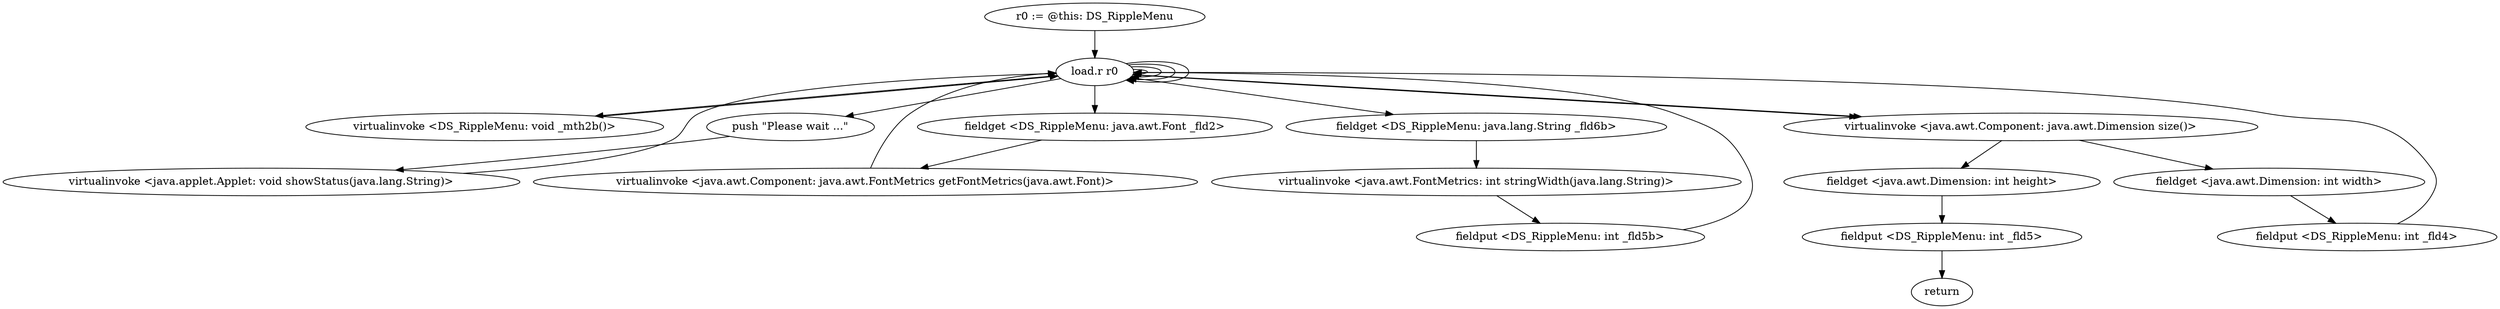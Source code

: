 digraph "" {
    "r0 := @this: DS_RippleMenu"
    "load.r r0"
    "r0 := @this: DS_RippleMenu"->"load.r r0";
    "virtualinvoke <DS_RippleMenu: void _mth2b()>"
    "load.r r0"->"virtualinvoke <DS_RippleMenu: void _mth2b()>";
    "virtualinvoke <DS_RippleMenu: void _mth2b()>"->"load.r r0";
    "push \"Please wait ...\""
    "load.r r0"->"push \"Please wait ...\"";
    "virtualinvoke <java.applet.Applet: void showStatus(java.lang.String)>"
    "push \"Please wait ...\""->"virtualinvoke <java.applet.Applet: void showStatus(java.lang.String)>";
    "virtualinvoke <java.applet.Applet: void showStatus(java.lang.String)>"->"load.r r0";
    "load.r r0"->"load.r r0";
    "load.r r0"->"load.r r0";
    "fieldget <DS_RippleMenu: java.awt.Font _fld2>"
    "load.r r0"->"fieldget <DS_RippleMenu: java.awt.Font _fld2>";
    "virtualinvoke <java.awt.Component: java.awt.FontMetrics getFontMetrics(java.awt.Font)>"
    "fieldget <DS_RippleMenu: java.awt.Font _fld2>"->"virtualinvoke <java.awt.Component: java.awt.FontMetrics getFontMetrics(java.awt.Font)>";
    "virtualinvoke <java.awt.Component: java.awt.FontMetrics getFontMetrics(java.awt.Font)>"->"load.r r0";
    "fieldget <DS_RippleMenu: java.lang.String _fld6b>"
    "load.r r0"->"fieldget <DS_RippleMenu: java.lang.String _fld6b>";
    "virtualinvoke <java.awt.FontMetrics: int stringWidth(java.lang.String)>"
    "fieldget <DS_RippleMenu: java.lang.String _fld6b>"->"virtualinvoke <java.awt.FontMetrics: int stringWidth(java.lang.String)>";
    "fieldput <DS_RippleMenu: int _fld5b>"
    "virtualinvoke <java.awt.FontMetrics: int stringWidth(java.lang.String)>"->"fieldput <DS_RippleMenu: int _fld5b>";
    "fieldput <DS_RippleMenu: int _fld5b>"->"load.r r0";
    "load.r r0"->"load.r r0";
    "virtualinvoke <java.awt.Component: java.awt.Dimension size()>"
    "load.r r0"->"virtualinvoke <java.awt.Component: java.awt.Dimension size()>";
    "fieldget <java.awt.Dimension: int width>"
    "virtualinvoke <java.awt.Component: java.awt.Dimension size()>"->"fieldget <java.awt.Dimension: int width>";
    "fieldput <DS_RippleMenu: int _fld4>"
    "fieldget <java.awt.Dimension: int width>"->"fieldput <DS_RippleMenu: int _fld4>";
    "fieldput <DS_RippleMenu: int _fld4>"->"load.r r0";
    "load.r r0"->"load.r r0";
    "load.r r0"->"virtualinvoke <java.awt.Component: java.awt.Dimension size()>";
    "fieldget <java.awt.Dimension: int height>"
    "virtualinvoke <java.awt.Component: java.awt.Dimension size()>"->"fieldget <java.awt.Dimension: int height>";
    "fieldput <DS_RippleMenu: int _fld5>"
    "fieldget <java.awt.Dimension: int height>"->"fieldput <DS_RippleMenu: int _fld5>";
    "return"
    "fieldput <DS_RippleMenu: int _fld5>"->"return";
}
